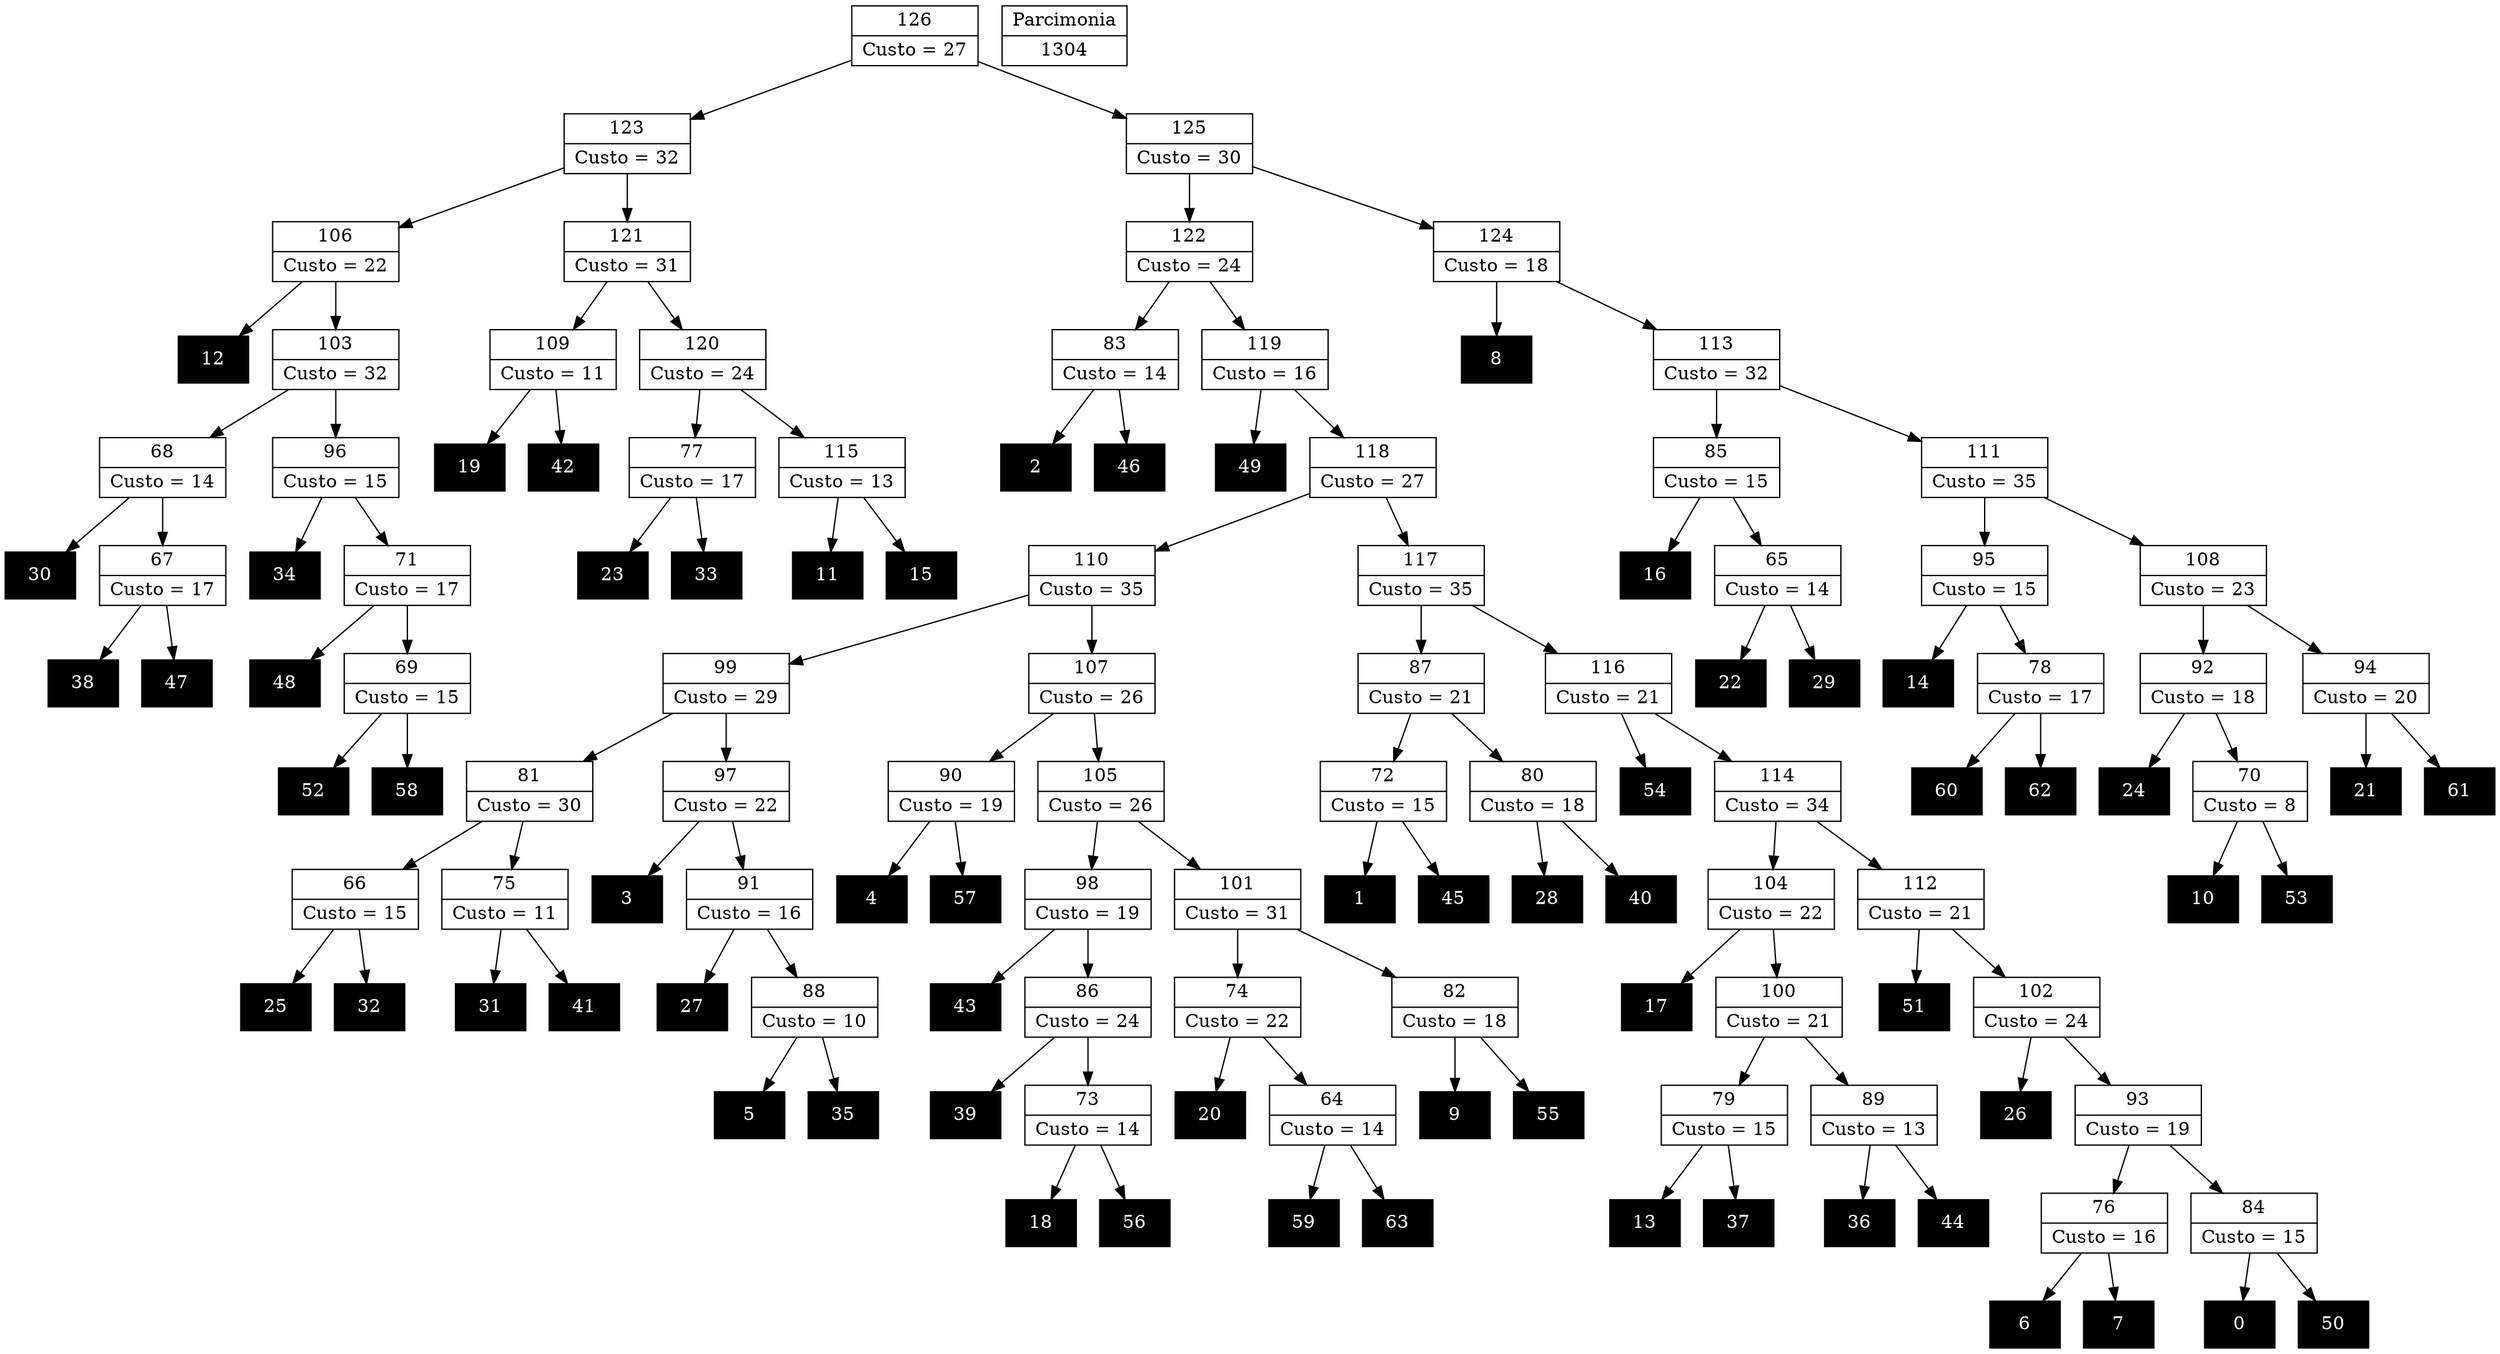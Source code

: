 Digraph G {
0 [shape="record", label="{0}",style=filled, color=black, fontcolor=white,fontsize=14, height=0.5]
1 [shape="record", label="{1}",style=filled, color=black, fontcolor=white,fontsize=14, height=0.5]
2 [shape="record", label="{2}",style=filled, color=black, fontcolor=white,fontsize=14, height=0.5]
3 [shape="record", label="{3}",style=filled, color=black, fontcolor=white,fontsize=14, height=0.5]
4 [shape="record", label="{4}",style=filled, color=black, fontcolor=white,fontsize=14, height=0.5]
5 [shape="record", label="{5}",style=filled, color=black, fontcolor=white,fontsize=14, height=0.5]
6 [shape="record", label="{6}",style=filled, color=black, fontcolor=white,fontsize=14, height=0.5]
7 [shape="record", label="{7}",style=filled, color=black, fontcolor=white,fontsize=14, height=0.5]
8 [shape="record", label="{8}",style=filled, color=black, fontcolor=white,fontsize=14, height=0.5]
9 [shape="record", label="{9}",style=filled, color=black, fontcolor=white,fontsize=14, height=0.5]
10 [shape="record", label="{10}",style=filled, color=black, fontcolor=white,fontsize=14, height=0.5]
11 [shape="record", label="{11}",style=filled, color=black, fontcolor=white,fontsize=14, height=0.5]
12 [shape="record", label="{12}",style=filled, color=black, fontcolor=white,fontsize=14, height=0.5]
13 [shape="record", label="{13}",style=filled, color=black, fontcolor=white,fontsize=14, height=0.5]
14 [shape="record", label="{14}",style=filled, color=black, fontcolor=white,fontsize=14, height=0.5]
15 [shape="record", label="{15}",style=filled, color=black, fontcolor=white,fontsize=14, height=0.5]
16 [shape="record", label="{16}",style=filled, color=black, fontcolor=white,fontsize=14, height=0.5]
17 [shape="record", label="{17}",style=filled, color=black, fontcolor=white,fontsize=14, height=0.5]
18 [shape="record", label="{18}",style=filled, color=black, fontcolor=white,fontsize=14, height=0.5]
19 [shape="record", label="{19}",style=filled, color=black, fontcolor=white,fontsize=14, height=0.5]
20 [shape="record", label="{20}",style=filled, color=black, fontcolor=white,fontsize=14, height=0.5]
21 [shape="record", label="{21}",style=filled, color=black, fontcolor=white,fontsize=14, height=0.5]
22 [shape="record", label="{22}",style=filled, color=black, fontcolor=white,fontsize=14, height=0.5]
23 [shape="record", label="{23}",style=filled, color=black, fontcolor=white,fontsize=14, height=0.5]
24 [shape="record", label="{24}",style=filled, color=black, fontcolor=white,fontsize=14, height=0.5]
25 [shape="record", label="{25}",style=filled, color=black, fontcolor=white,fontsize=14, height=0.5]
26 [shape="record", label="{26}",style=filled, color=black, fontcolor=white,fontsize=14, height=0.5]
27 [shape="record", label="{27}",style=filled, color=black, fontcolor=white,fontsize=14, height=0.5]
28 [shape="record", label="{28}",style=filled, color=black, fontcolor=white,fontsize=14, height=0.5]
29 [shape="record", label="{29}",style=filled, color=black, fontcolor=white,fontsize=14, height=0.5]
30 [shape="record", label="{30}",style=filled, color=black, fontcolor=white,fontsize=14, height=0.5]
31 [shape="record", label="{31}",style=filled, color=black, fontcolor=white,fontsize=14, height=0.5]
32 [shape="record", label="{32}",style=filled, color=black, fontcolor=white,fontsize=14, height=0.5]
33 [shape="record", label="{33}",style=filled, color=black, fontcolor=white,fontsize=14, height=0.5]
34 [shape="record", label="{34}",style=filled, color=black, fontcolor=white,fontsize=14, height=0.5]
35 [shape="record", label="{35}",style=filled, color=black, fontcolor=white,fontsize=14, height=0.5]
36 [shape="record", label="{36}",style=filled, color=black, fontcolor=white,fontsize=14, height=0.5]
37 [shape="record", label="{37}",style=filled, color=black, fontcolor=white,fontsize=14, height=0.5]
38 [shape="record", label="{38}",style=filled, color=black, fontcolor=white,fontsize=14, height=0.5]
39 [shape="record", label="{39}",style=filled, color=black, fontcolor=white,fontsize=14, height=0.5]
40 [shape="record", label="{40}",style=filled, color=black, fontcolor=white,fontsize=14, height=0.5]
41 [shape="record", label="{41}",style=filled, color=black, fontcolor=white,fontsize=14, height=0.5]
42 [shape="record", label="{42}",style=filled, color=black, fontcolor=white,fontsize=14, height=0.5]
43 [shape="record", label="{43}",style=filled, color=black, fontcolor=white,fontsize=14, height=0.5]
44 [shape="record", label="{44}",style=filled, color=black, fontcolor=white,fontsize=14, height=0.5]
45 [shape="record", label="{45}",style=filled, color=black, fontcolor=white,fontsize=14, height=0.5]
46 [shape="record", label="{46}",style=filled, color=black, fontcolor=white,fontsize=14, height=0.5]
47 [shape="record", label="{47}",style=filled, color=black, fontcolor=white,fontsize=14, height=0.5]
48 [shape="record", label="{48}",style=filled, color=black, fontcolor=white,fontsize=14, height=0.5]
49 [shape="record", label="{49}",style=filled, color=black, fontcolor=white,fontsize=14, height=0.5]
50 [shape="record", label="{50}",style=filled, color=black, fontcolor=white,fontsize=14, height=0.5]
51 [shape="record", label="{51}",style=filled, color=black, fontcolor=white,fontsize=14, height=0.5]
52 [shape="record", label="{52}",style=filled, color=black, fontcolor=white,fontsize=14, height=0.5]
53 [shape="record", label="{53}",style=filled, color=black, fontcolor=white,fontsize=14, height=0.5]
54 [shape="record", label="{54}",style=filled, color=black, fontcolor=white,fontsize=14, height=0.5]
55 [shape="record", label="{55}",style=filled, color=black, fontcolor=white,fontsize=14, height=0.5]
56 [shape="record", label="{56}",style=filled, color=black, fontcolor=white,fontsize=14, height=0.5]
57 [shape="record", label="{57}",style=filled, color=black, fontcolor=white,fontsize=14, height=0.5]
58 [shape="record", label="{58}",style=filled, color=black, fontcolor=white,fontsize=14, height=0.5]
59 [shape="record", label="{59}",style=filled, color=black, fontcolor=white,fontsize=14, height=0.5]
60 [shape="record", label="{60}",style=filled, color=black, fontcolor=white,fontsize=14, height=0.5]
61 [shape="record", label="{61}",style=filled, color=black, fontcolor=white,fontsize=14, height=0.5]
62 [shape="record", label="{62}",style=filled, color=black, fontcolor=white,fontsize=14, height=0.5]
63 [shape="record", label="{63}",style=filled, color=black, fontcolor=white,fontsize=14, height=0.5]
64 [shape="record", label="{64|Custo = 14}"]
65 [shape="record", label="{65|Custo = 14}"]
66 [shape="record", label="{66|Custo = 15}"]
67 [shape="record", label="{67|Custo = 17}"]
68 [shape="record", label="{68|Custo = 14}"]
69 [shape="record", label="{69|Custo = 15}"]
70 [shape="record", label="{70|Custo = 8}"]
71 [shape="record", label="{71|Custo = 17}"]
72 [shape="record", label="{72|Custo = 15}"]
73 [shape="record", label="{73|Custo = 14}"]
74 [shape="record", label="{74|Custo = 22}"]
75 [shape="record", label="{75|Custo = 11}"]
76 [shape="record", label="{76|Custo = 16}"]
77 [shape="record", label="{77|Custo = 17}"]
78 [shape="record", label="{78|Custo = 17}"]
79 [shape="record", label="{79|Custo = 15}"]
80 [shape="record", label="{80|Custo = 18}"]
81 [shape="record", label="{81|Custo = 30}"]
82 [shape="record", label="{82|Custo = 18}"]
83 [shape="record", label="{83|Custo = 14}"]
84 [shape="record", label="{84|Custo = 15}"]
85 [shape="record", label="{85|Custo = 15}"]
86 [shape="record", label="{86|Custo = 24}"]
87 [shape="record", label="{87|Custo = 21}"]
88 [shape="record", label="{88|Custo = 10}"]
89 [shape="record", label="{89|Custo = 13}"]
90 [shape="record", label="{90|Custo = 19}"]
91 [shape="record", label="{91|Custo = 16}"]
92 [shape="record", label="{92|Custo = 18}"]
93 [shape="record", label="{93|Custo = 19}"]
94 [shape="record", label="{94|Custo = 20}"]
95 [shape="record", label="{95|Custo = 15}"]
96 [shape="record", label="{96|Custo = 15}"]
97 [shape="record", label="{97|Custo = 22}"]
98 [shape="record", label="{98|Custo = 19}"]
99 [shape="record", label="{99|Custo = 29}"]
100 [shape="record", label="{100|Custo = 21}"]
101 [shape="record", label="{101|Custo = 31}"]
102 [shape="record", label="{102|Custo = 24}"]
103 [shape="record", label="{103|Custo = 32}"]
104 [shape="record", label="{104|Custo = 22}"]
105 [shape="record", label="{105|Custo = 26}"]
106 [shape="record", label="{106|Custo = 22}"]
107 [shape="record", label="{107|Custo = 26}"]
108 [shape="record", label="{108|Custo = 23}"]
109 [shape="record", label="{109|Custo = 11}"]
110 [shape="record", label="{110|Custo = 35}"]
111 [shape="record", label="{111|Custo = 35}"]
112 [shape="record", label="{112|Custo = 21}"]
113 [shape="record", label="{113|Custo = 32}"]
114 [shape="record", label="{114|Custo = 34}"]
115 [shape="record", label="{115|Custo = 13}"]
116 [shape="record", label="{116|Custo = 21}"]
117 [shape="record", label="{117|Custo = 35}"]
118 [shape="record", label="{118|Custo = 27}"]
119 [shape="record", label="{119|Custo = 16}"]
120 [shape="record", label="{120|Custo = 24}"]
121 [shape="record", label="{121|Custo = 31}"]
122 [shape="record", label="{122|Custo = 24}"]
123 [shape="record", label="{123|Custo = 32}"]
124 [shape="record", label="{124|Custo = 18}"]
125 [shape="record", label="{125|Custo = 30}"]
126 [shape="record", label="{126|Custo = 27}"]

64->63
64->59
65->29
65->22
66->32
66->25
67->47
67->38
68->67
68->30
69->58
69->52
70->53
70->10
71->69
71->48
72->45
72->1
73->56
73->18
74->64
74->20
75->41
75->31
76->7
76->6
77->33
77->23
78->62
78->60
79->37
79->13
80->40
80->28
81->75
81->66
82->55
82->9
83->46
83->2
84->50
84->0
85->65
85->16
86->73
86->39
87->80
87->72
88->35
88->5
89->44
89->36
90->57
90->4
91->88
91->27
92->70
92->24
93->84
93->76
94->61
94->21
95->78
95->14
96->71
96->34
97->91
97->3
98->86
98->43
99->97
99->81
100->89
100->79
101->82
101->74
102->93
102->26
103->96
103->68
104->100
104->17
105->101
105->98
106->103
106->12
107->105
107->90
108->94
108->92
109->42
109->19
110->107
110->99
111->108
111->95
112->102
112->51
113->111
113->85
114->112
114->104
115->15
115->11
116->114
116->54
117->116
117->87
118->117
118->110
119->118
119->49
120->115
120->77
121->120
121->109
122->119
122->83
123->121
123->106
124->113
124->8
125->124
125->122
126->125
126->123

1304 [shape="record", label="{Parcimonia|1304}"]
}